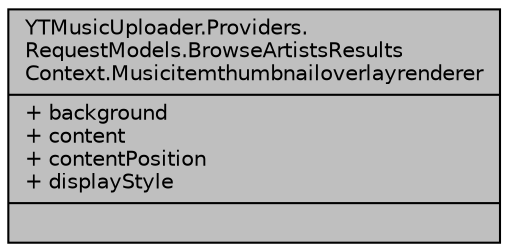 digraph "YTMusicUploader.Providers.RequestModels.BrowseArtistsResultsContext.Musicitemthumbnailoverlayrenderer"
{
 // LATEX_PDF_SIZE
  edge [fontname="Helvetica",fontsize="10",labelfontname="Helvetica",labelfontsize="10"];
  node [fontname="Helvetica",fontsize="10",shape=record];
  Node1 [label="{YTMusicUploader.Providers.\lRequestModels.BrowseArtistsResults\lContext.Musicitemthumbnailoverlayrenderer\n|+ background\l+ content\l+ contentPosition\l+ displayStyle\l|}",height=0.2,width=0.4,color="black", fillcolor="grey75", style="filled", fontcolor="black",tooltip=" "];
}
